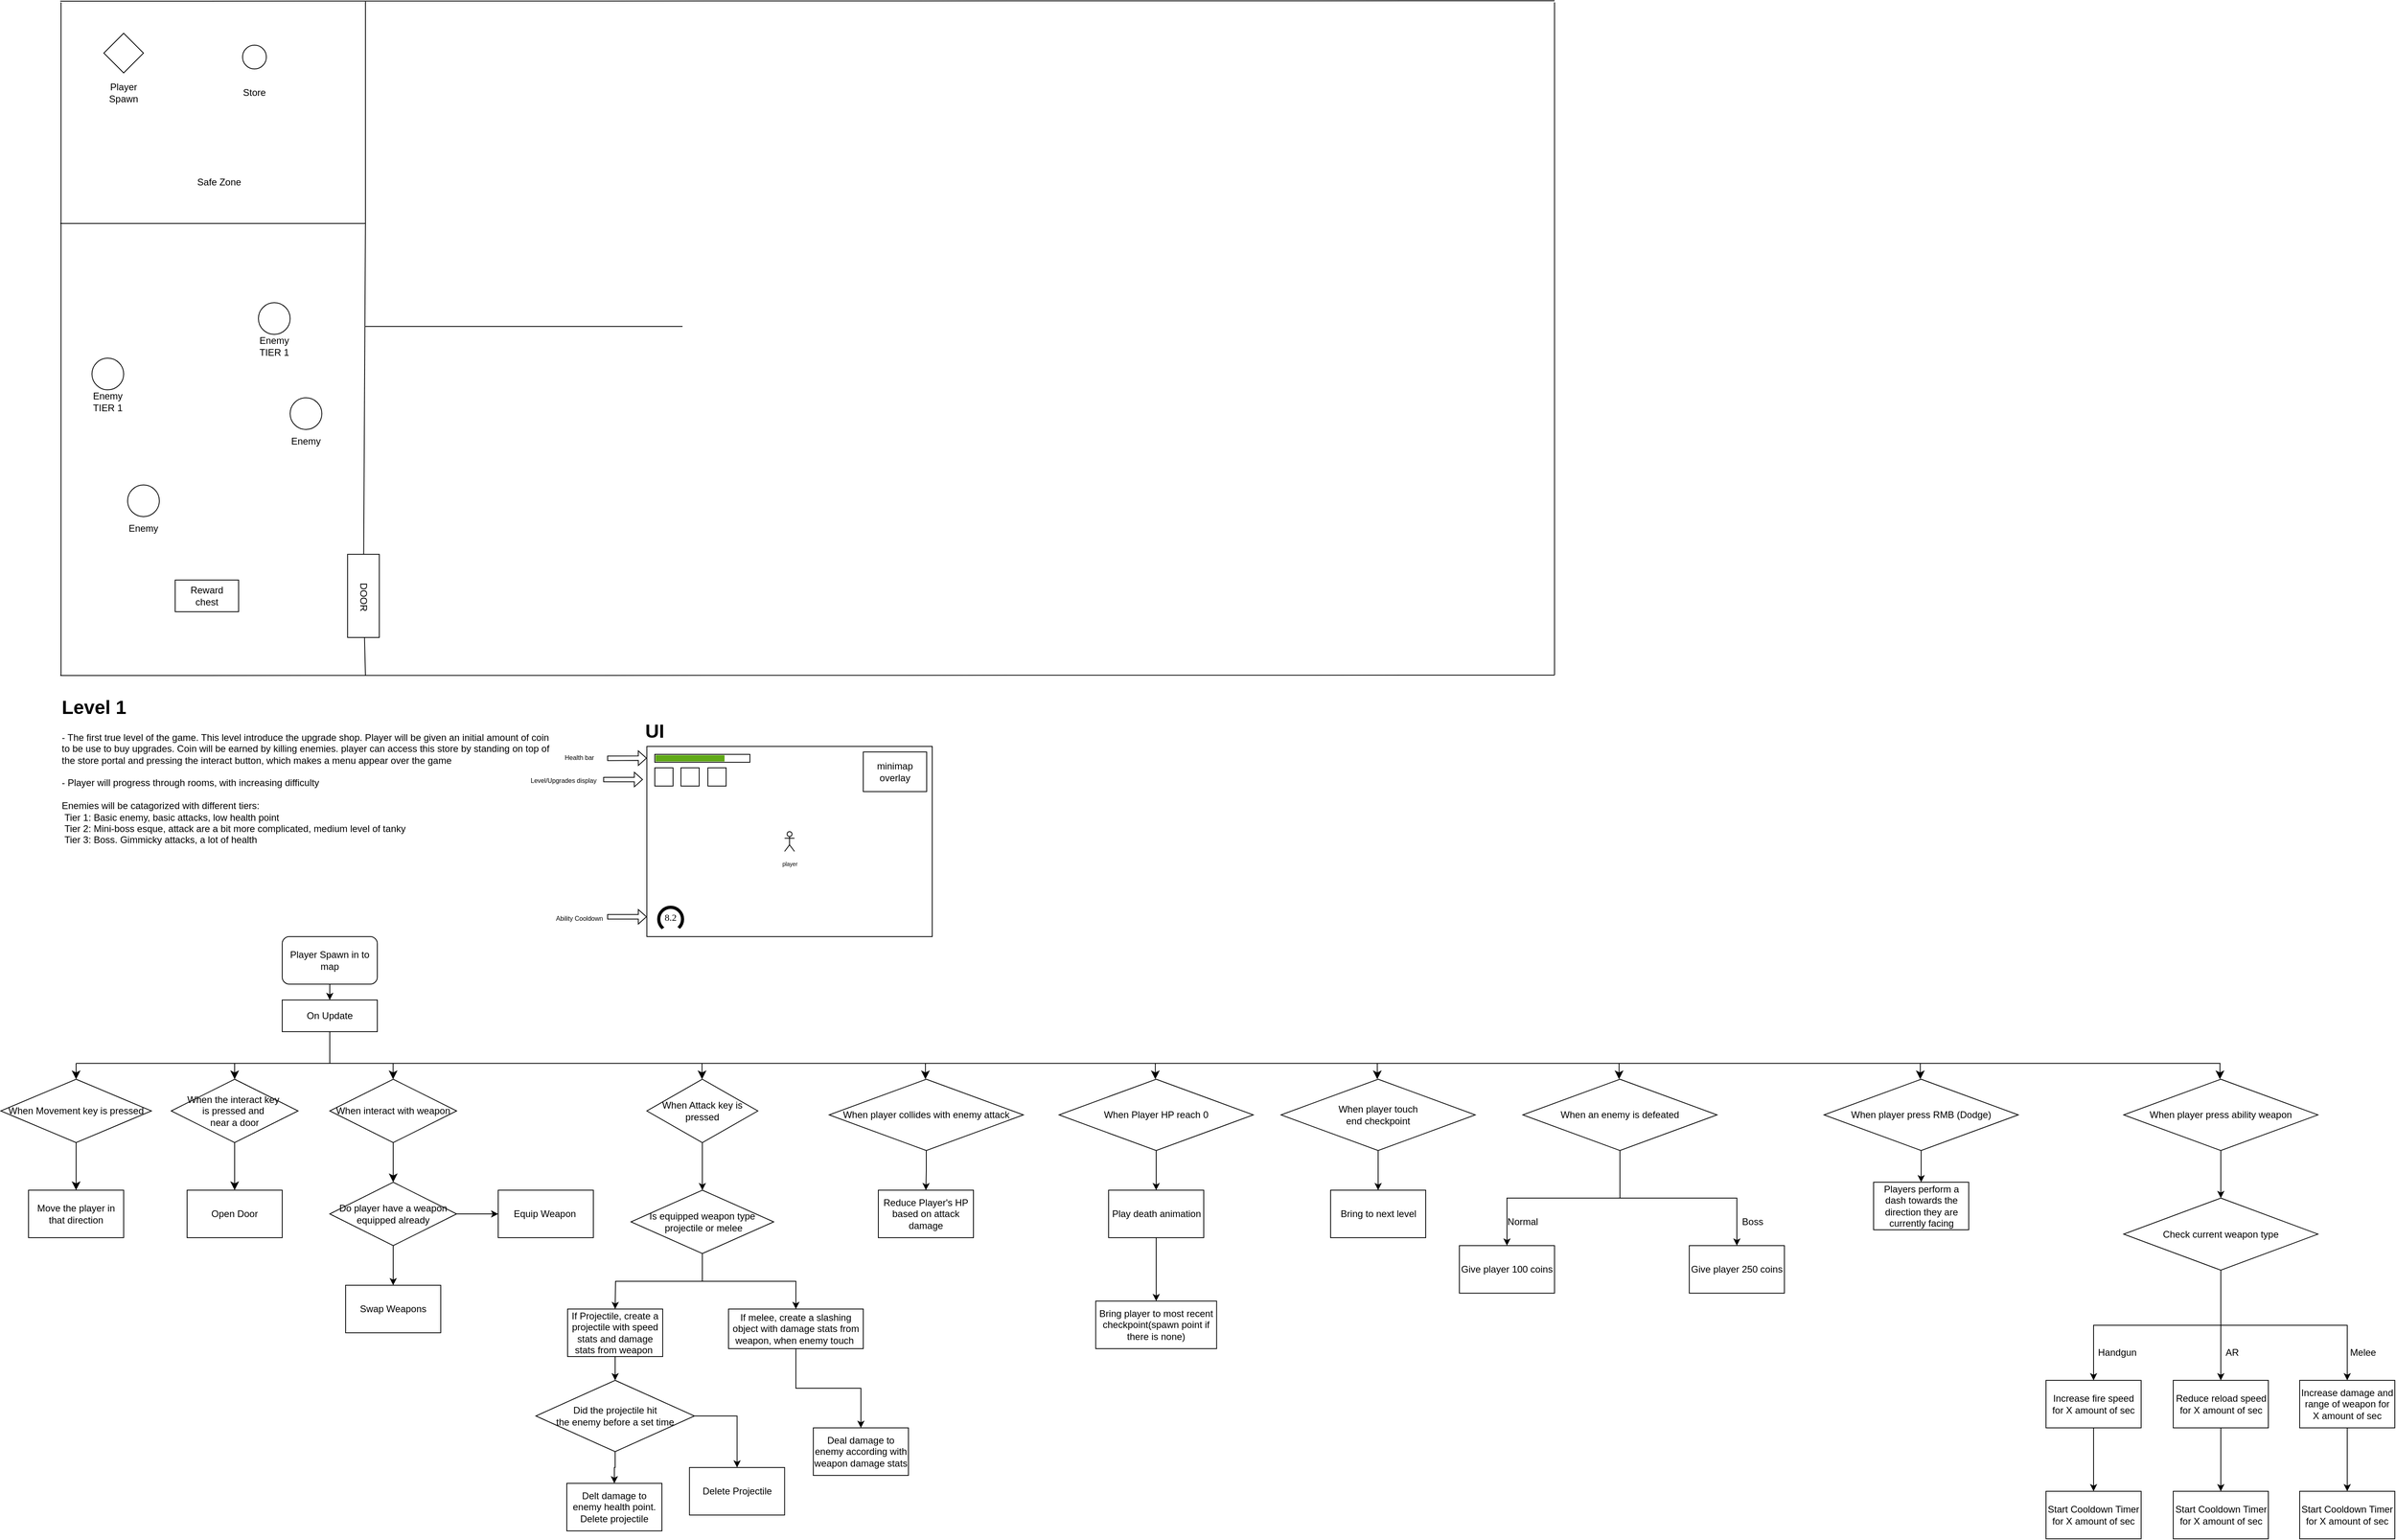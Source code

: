 <mxfile version="27.0.1">
  <diagram name="Page-1" id="taYUtSJ_4CDuhA6wjiIW">
    <mxGraphModel dx="1838" dy="594" grid="1" gridSize="10" guides="1" tooltips="1" connect="1" arrows="1" fold="1" page="1" pageScale="1" pageWidth="850" pageHeight="1100" math="0" shadow="0" adaptiveColors="auto">
      <root>
        <mxCell id="0" />
        <mxCell id="1" parent="0" />
        <mxCell id="y1AMz8_tglhYnjzdCmDJ-7" value="" style="whiteSpace=wrap;html=1;strokeColor=none;fillColor=light-dark(#FFFFFF,#00CC00);opacity=20;" parent="1" vertex="1">
          <mxGeometry x="-624" y="111" width="384" height="279" as="geometry" />
        </mxCell>
        <mxCell id="h_4dqQD72bOemCukOD2A-11" value="&lt;h1 style=&quot;margin-top: 0px;&quot;&gt;Level 1&amp;nbsp;&lt;/h1&gt;&lt;div&gt;- The first true level of the game. This level introduce the upgrade shop. Player will be given an initial amount of coin to be use to buy upgrades. Coin will be earned by killing enemies. player can access this store by standing on top of the store portal and pressing the interact button, which makes a menu appear over the game&amp;nbsp;&lt;/div&gt;&lt;div&gt;&lt;br&gt;&lt;/div&gt;&lt;div&gt;- Player will progress through rooms, with increasing difficulty&lt;/div&gt;&lt;div&gt;&lt;br&gt;&lt;/div&gt;&lt;div&gt;Enemies will be catagorized with different tiers:&lt;/div&gt;&lt;div&gt;&amp;nbsp;Tier 1: Basic enemy, basic attacks, low health point&lt;/div&gt;&lt;div&gt;&amp;nbsp;Tier 2: Mini-boss esque, attack are a bit more complicated, medium level of tanky&lt;/div&gt;&lt;div&gt;&amp;nbsp;Tier 3: Boss. Gimmicky attacks, a lot of health&lt;/div&gt;" style="text;html=1;whiteSpace=wrap;overflow=hidden;rounded=0;" parent="1" vertex="1">
          <mxGeometry x="-625" y="980" width="620" height="310" as="geometry" />
        </mxCell>
        <mxCell id="E4qFbeiB4ODEOkEXqFHY-1" value="&lt;h1 style=&quot;margin-top: 0px;&quot;&gt;&lt;span style=&quot;background-color: transparent; color: light-dark(rgb(0, 0, 0), rgb(255, 255, 255));&quot;&gt;UI&lt;/span&gt;&lt;/h1&gt;" style="text;html=1;whiteSpace=wrap;overflow=hidden;rounded=0;align=center;" parent="1" vertex="1">
          <mxGeometry x="35" y="1010" width="180" height="40" as="geometry" />
        </mxCell>
        <mxCell id="E4qFbeiB4ODEOkEXqFHY-2" value="" style="rounded=0;whiteSpace=wrap;html=1;" parent="1" vertex="1">
          <mxGeometry x="115" y="1050" width="360" height="240" as="geometry" />
        </mxCell>
        <mxCell id="E4qFbeiB4ODEOkEXqFHY-3" value="" style="rounded=0;whiteSpace=wrap;html=1;" parent="1" vertex="1">
          <mxGeometry x="125" y="1060" width="120" height="10" as="geometry" />
        </mxCell>
        <mxCell id="E4qFbeiB4ODEOkEXqFHY-4" value="" style="rounded=0;whiteSpace=wrap;html=1;fillColor=#60a917;fontColor=#ffffff;strokeColor=none;movable=1;resizable=1;rotatable=1;deletable=1;editable=1;locked=0;connectable=1;" parent="1" vertex="1">
          <mxGeometry x="126" y="1061" width="87" height="8" as="geometry" />
        </mxCell>
        <mxCell id="E4qFbeiB4ODEOkEXqFHY-5" value="" style="ellipse;whiteSpace=wrap;html=1;aspect=fixed;strokeWidth=4;" parent="1" vertex="1">
          <mxGeometry x="130" y="1253" width="30" height="30" as="geometry" />
        </mxCell>
        <mxCell id="E4qFbeiB4ODEOkEXqFHY-7" value="&lt;font face=&quot;Tahoma&quot;&gt;8.2&lt;/font&gt;" style="text;html=1;align=center;verticalAlign=middle;whiteSpace=wrap;rounded=0;" parent="1" vertex="1">
          <mxGeometry x="115" y="1251" width="60" height="30" as="geometry" />
        </mxCell>
        <mxCell id="E4qFbeiB4ODEOkEXqFHY-8" value="minimap overlay" style="rounded=0;whiteSpace=wrap;html=1;" parent="1" vertex="1">
          <mxGeometry x="388" y="1057" width="80" height="50" as="geometry" />
        </mxCell>
        <mxCell id="E4qFbeiB4ODEOkEXqFHY-9" value="" style="shape=flexArrow;endArrow=classic;html=1;rounded=0;width=5.714;endSize=3.095;endWidth=11.565;" parent="1" edge="1">
          <mxGeometry width="50" height="50" relative="1" as="geometry">
            <mxPoint x="65" y="1265" as="sourcePoint" />
            <mxPoint x="115" y="1265" as="targetPoint" />
          </mxGeometry>
        </mxCell>
        <mxCell id="E4qFbeiB4ODEOkEXqFHY-10" value="" style="shape=flexArrow;endArrow=classic;html=1;rounded=0;width=5.714;endSize=3.095;endWidth=11.565;" parent="1" edge="1">
          <mxGeometry width="50" height="50" relative="1" as="geometry">
            <mxPoint x="65" y="1065" as="sourcePoint" />
            <mxPoint x="115" y="1064.76" as="targetPoint" />
          </mxGeometry>
        </mxCell>
        <mxCell id="E4qFbeiB4ODEOkEXqFHY-11" value="&lt;div&gt;&lt;font style=&quot;font-size: 8px;&quot;&gt;Ability&amp;nbsp;&lt;/font&gt;&lt;span style=&quot;font-size: 8px; background-color: transparent; color: light-dark(rgb(0, 0, 0), rgb(255, 255, 255));&quot;&gt;Cooldown&lt;/span&gt;&lt;/div&gt;" style="text;html=1;align=center;verticalAlign=middle;whiteSpace=wrap;rounded=0;" parent="1" vertex="1">
          <mxGeometry x="-15" y="1251" width="90" height="30" as="geometry" />
        </mxCell>
        <mxCell id="E4qFbeiB4ODEOkEXqFHY-12" value="&lt;div&gt;&lt;span style=&quot;font-size: 8px;&quot;&gt;Health bar&lt;/span&gt;&lt;/div&gt;" style="text;html=1;align=center;verticalAlign=middle;whiteSpace=wrap;rounded=0;" parent="1" vertex="1">
          <mxGeometry x="-15" y="1048" width="90" height="30" as="geometry" />
        </mxCell>
        <mxCell id="E4qFbeiB4ODEOkEXqFHY-19" value="" style="whiteSpace=wrap;html=1;aspect=fixed;" parent="1" vertex="1">
          <mxGeometry x="125" y="1077" width="23" height="23" as="geometry" />
        </mxCell>
        <mxCell id="E4qFbeiB4ODEOkEXqFHY-20" value="" style="whiteSpace=wrap;html=1;aspect=fixed;" parent="1" vertex="1">
          <mxGeometry x="158" y="1077" width="23" height="23" as="geometry" />
        </mxCell>
        <mxCell id="E4qFbeiB4ODEOkEXqFHY-21" value="" style="whiteSpace=wrap;html=1;aspect=fixed;" parent="1" vertex="1">
          <mxGeometry x="192" y="1077" width="23" height="23" as="geometry" />
        </mxCell>
        <mxCell id="E4qFbeiB4ODEOkEXqFHY-22" value="" style="shape=flexArrow;endArrow=classic;html=1;rounded=0;width=5.714;endSize=3.095;endWidth=11.565;" parent="1" edge="1">
          <mxGeometry width="50" height="50" relative="1" as="geometry">
            <mxPoint x="60" y="1091.8" as="sourcePoint" />
            <mxPoint x="110" y="1091.8" as="targetPoint" />
          </mxGeometry>
        </mxCell>
        <mxCell id="E4qFbeiB4ODEOkEXqFHY-23" value="&lt;span style=&quot;font-size: 8px;&quot;&gt;Level/Upgrades display&lt;/span&gt;" style="text;html=1;align=center;verticalAlign=middle;whiteSpace=wrap;rounded=0;" parent="1" vertex="1">
          <mxGeometry x="-35" y="1077" width="90" height="30" as="geometry" />
        </mxCell>
        <mxCell id="E4qFbeiB4ODEOkEXqFHY-24" value="" style="triangle;whiteSpace=wrap;html=1;rotation=-90;strokeColor=none;" parent="1" vertex="1">
          <mxGeometry x="137.2" y="1258.45" width="16.87" height="43" as="geometry" />
        </mxCell>
        <mxCell id="E4qFbeiB4ODEOkEXqFHY-25" value="&lt;div&gt;&lt;font style=&quot;font-size: 7px;&quot;&gt;player&lt;/font&gt;&lt;/div&gt;" style="shape=umlActor;verticalLabelPosition=bottom;verticalAlign=top;html=1;outlineConnect=0;rounded=0;" parent="1" vertex="1">
          <mxGeometry x="288.75" y="1157.5" width="12.5" height="25" as="geometry" />
        </mxCell>
        <mxCell id="eXyDsj4oLJ770W_KGHtE-3" style="edgeStyle=orthogonalEdgeStyle;rounded=0;orthogonalLoop=1;jettySize=auto;html=1;exitX=0.5;exitY=1;exitDx=0;exitDy=0;entryX=0.5;entryY=0;entryDx=0;entryDy=0;" parent="1" source="eXyDsj4oLJ770W_KGHtE-1" target="eXyDsj4oLJ770W_KGHtE-2" edge="1">
          <mxGeometry relative="1" as="geometry" />
        </mxCell>
        <mxCell id="eXyDsj4oLJ770W_KGHtE-1" value="Player Spawn in to map" style="rounded=1;whiteSpace=wrap;html=1;" parent="1" vertex="1">
          <mxGeometry x="-345" y="1290" width="120" height="60" as="geometry" />
        </mxCell>
        <mxCell id="eXyDsj4oLJ770W_KGHtE-2" value="On Update" style="rounded=0;whiteSpace=wrap;html=1;" parent="1" vertex="1">
          <mxGeometry x="-345" y="1370" width="120" height="40" as="geometry" />
        </mxCell>
        <mxCell id="Yp42xmwH9Xkohg9ComGU-12" style="edgeStyle=none;curved=1;rounded=0;orthogonalLoop=1;jettySize=auto;html=1;exitX=0.5;exitY=1;exitDx=0;exitDy=0;fontSize=12;startSize=8;endSize=8;" parent="1" source="Yp42xmwH9Xkohg9ComGU-3" target="Yp42xmwH9Xkohg9ComGU-11" edge="1">
          <mxGeometry relative="1" as="geometry" />
        </mxCell>
        <mxCell id="Yp42xmwH9Xkohg9ComGU-3" value="&lt;div&gt;&lt;span style=&quot;background-color: transparent; color: light-dark(rgb(0, 0, 0), rgb(255, 255, 255));&quot;&gt;When Movement key is pressed&lt;/span&gt;&lt;/div&gt;" style="rhombus;whiteSpace=wrap;html=1;" parent="1" vertex="1">
          <mxGeometry x="-700" y="1470" width="190" height="80" as="geometry" />
        </mxCell>
        <mxCell id="Yp42xmwH9Xkohg9ComGU-8" value="" style="endArrow=none;html=1;rounded=0;fontSize=12;startSize=8;endSize=8;curved=1;" parent="1" edge="1">
          <mxGeometry width="50" height="50" relative="1" as="geometry">
            <mxPoint x="-285" y="1450" as="sourcePoint" />
            <mxPoint x="-285" y="1410" as="targetPoint" />
          </mxGeometry>
        </mxCell>
        <mxCell id="Yp42xmwH9Xkohg9ComGU-9" value="" style="endArrow=none;html=1;rounded=0;fontSize=12;startSize=8;endSize=8;curved=1;" parent="1" edge="1">
          <mxGeometry width="50" height="50" relative="1" as="geometry">
            <mxPoint x="-285" y="1450" as="sourcePoint" />
            <mxPoint x="-605" y="1450" as="targetPoint" />
          </mxGeometry>
        </mxCell>
        <mxCell id="Yp42xmwH9Xkohg9ComGU-10" value="" style="endArrow=classic;html=1;rounded=0;fontSize=12;startSize=8;endSize=8;curved=1;entryX=0.5;entryY=0;entryDx=0;entryDy=0;" parent="1" target="Yp42xmwH9Xkohg9ComGU-3" edge="1">
          <mxGeometry width="50" height="50" relative="1" as="geometry">
            <mxPoint x="-605" y="1450" as="sourcePoint" />
            <mxPoint x="-655" y="1460" as="targetPoint" />
          </mxGeometry>
        </mxCell>
        <mxCell id="Yp42xmwH9Xkohg9ComGU-11" value="Move the player in that direction" style="rounded=0;whiteSpace=wrap;html=1;" parent="1" vertex="1">
          <mxGeometry x="-665" y="1610" width="120" height="60" as="geometry" />
        </mxCell>
        <mxCell id="Yp42xmwH9Xkohg9ComGU-16" value="" style="edgeStyle=none;curved=1;rounded=0;orthogonalLoop=1;jettySize=auto;html=1;fontSize=12;startSize=8;endSize=8;" parent="1" source="Yp42xmwH9Xkohg9ComGU-13" target="Yp42xmwH9Xkohg9ComGU-15" edge="1">
          <mxGeometry relative="1" as="geometry" />
        </mxCell>
        <mxCell id="Yp42xmwH9Xkohg9ComGU-13" value="When the interact key&amp;nbsp;&lt;div&gt;is pressed and&amp;nbsp;&lt;/div&gt;&lt;div&gt;near&amp;nbsp;&lt;span style=&quot;background-color: transparent; color: light-dark(rgb(0, 0, 0), rgb(255, 255, 255));&quot;&gt;a door&lt;/span&gt;&lt;/div&gt;" style="rhombus;whiteSpace=wrap;html=1;" parent="1" vertex="1">
          <mxGeometry x="-485" y="1470" width="160" height="80" as="geometry" />
        </mxCell>
        <mxCell id="Yp42xmwH9Xkohg9ComGU-14" value="" style="endArrow=classic;html=1;rounded=0;fontSize=12;startSize=8;endSize=8;curved=1;" parent="1" target="Yp42xmwH9Xkohg9ComGU-13" edge="1">
          <mxGeometry width="50" height="50" relative="1" as="geometry">
            <mxPoint x="-405" y="1450" as="sourcePoint" />
            <mxPoint x="-355" y="1400" as="targetPoint" />
          </mxGeometry>
        </mxCell>
        <mxCell id="Yp42xmwH9Xkohg9ComGU-15" value="Open Door" style="whiteSpace=wrap;html=1;" parent="1" vertex="1">
          <mxGeometry x="-465" y="1610" width="120" height="60" as="geometry" />
        </mxCell>
        <mxCell id="Yp42xmwH9Xkohg9ComGU-23" value="" style="edgeStyle=none;curved=1;rounded=0;orthogonalLoop=1;jettySize=auto;html=1;fontSize=12;startSize=8;endSize=8;" parent="1" source="Yp42xmwH9Xkohg9ComGU-17" target="Yp42xmwH9Xkohg9ComGU-22" edge="1">
          <mxGeometry relative="1" as="geometry" />
        </mxCell>
        <mxCell id="Yp42xmwH9Xkohg9ComGU-17" value="When interact with weapon" style="rhombus;whiteSpace=wrap;html=1;" parent="1" vertex="1">
          <mxGeometry x="-285" y="1470" width="160" height="80" as="geometry" />
        </mxCell>
        <mxCell id="Yp42xmwH9Xkohg9ComGU-18" value="" style="endArrow=none;html=1;rounded=0;fontSize=12;startSize=8;endSize=8;curved=1;" parent="1" edge="1">
          <mxGeometry width="50" height="50" relative="1" as="geometry">
            <mxPoint x="-285" y="1450" as="sourcePoint" />
            <mxPoint x="2100" y="1450" as="targetPoint" />
          </mxGeometry>
        </mxCell>
        <mxCell id="Yp42xmwH9Xkohg9ComGU-19" value="" style="endArrow=classic;html=1;rounded=0;fontSize=12;startSize=8;endSize=8;curved=1;" parent="1" edge="1">
          <mxGeometry width="50" height="50" relative="1" as="geometry">
            <mxPoint x="-205.11" y="1450" as="sourcePoint" />
            <mxPoint x="-205.11" y="1470" as="targetPoint" />
          </mxGeometry>
        </mxCell>
        <mxCell id="q4_9x-0cVKSZLk66gTpS-1" style="edgeStyle=orthogonalEdgeStyle;rounded=0;orthogonalLoop=1;jettySize=auto;html=1;exitX=1;exitY=0.5;exitDx=0;exitDy=0;" parent="1" edge="1">
          <mxGeometry relative="1" as="geometry">
            <mxPoint x="-72.5" y="1640" as="targetPoint" />
            <mxPoint x="-152.5" y="1640" as="sourcePoint" />
          </mxGeometry>
        </mxCell>
        <mxCell id="q4_9x-0cVKSZLk66gTpS-3" style="edgeStyle=orthogonalEdgeStyle;rounded=0;orthogonalLoop=1;jettySize=auto;html=1;exitX=0.5;exitY=1;exitDx=0;exitDy=0;" parent="1" source="Yp42xmwH9Xkohg9ComGU-22" edge="1">
          <mxGeometry relative="1" as="geometry">
            <mxPoint x="-205" y="1730" as="targetPoint" />
          </mxGeometry>
        </mxCell>
        <mxCell id="Yp42xmwH9Xkohg9ComGU-22" value="Do player have a weapon&lt;div&gt;equipped already&lt;/div&gt;" style="rhombus;whiteSpace=wrap;html=1;" parent="1" vertex="1">
          <mxGeometry x="-285" y="1600" width="160" height="80" as="geometry" />
        </mxCell>
        <mxCell id="q4_9x-0cVKSZLk66gTpS-2" value="Equip Weapon&amp;nbsp;" style="rounded=0;whiteSpace=wrap;html=1;" parent="1" vertex="1">
          <mxGeometry x="-72.5" y="1610" width="120" height="60" as="geometry" />
        </mxCell>
        <mxCell id="q4_9x-0cVKSZLk66gTpS-4" value="Swap Weapons" style="rounded=0;whiteSpace=wrap;html=1;" parent="1" vertex="1">
          <mxGeometry x="-265" y="1730" width="120" height="60" as="geometry" />
        </mxCell>
        <mxCell id="q4_9x-0cVKSZLk66gTpS-8" value="" style="endArrow=classic;html=1;rounded=0;fontSize=12;startSize=8;endSize=8;curved=1;" parent="1" edge="1">
          <mxGeometry width="50" height="50" relative="1" as="geometry">
            <mxPoint x="184.6" y="1450" as="sourcePoint" />
            <mxPoint x="184.6" y="1470" as="targetPoint" />
          </mxGeometry>
        </mxCell>
        <mxCell id="q4_9x-0cVKSZLk66gTpS-11" style="edgeStyle=orthogonalEdgeStyle;rounded=0;orthogonalLoop=1;jettySize=auto;html=1;exitX=0.5;exitY=1;exitDx=0;exitDy=0;entryX=0.5;entryY=0;entryDx=0;entryDy=0;" parent="1" source="q4_9x-0cVKSZLk66gTpS-9" edge="1">
          <mxGeometry relative="1" as="geometry">
            <mxPoint x="185" y="1610" as="targetPoint" />
          </mxGeometry>
        </mxCell>
        <mxCell id="q4_9x-0cVKSZLk66gTpS-9" value="When Attack key is pressed" style="rhombus;whiteSpace=wrap;html=1;" parent="1" vertex="1">
          <mxGeometry x="115" y="1470" width="140" height="80" as="geometry" />
        </mxCell>
        <mxCell id="q4_9x-0cVKSZLk66gTpS-14" style="edgeStyle=orthogonalEdgeStyle;rounded=0;orthogonalLoop=1;jettySize=auto;html=1;exitX=0.5;exitY=1;exitDx=0;exitDy=0;" parent="1" source="q4_9x-0cVKSZLk66gTpS-12" edge="1">
          <mxGeometry relative="1" as="geometry">
            <mxPoint x="75" y="1760" as="targetPoint" />
            <mxPoint x="185" y="1730" as="sourcePoint" />
          </mxGeometry>
        </mxCell>
        <mxCell id="q4_9x-0cVKSZLk66gTpS-16" value="" style="edgeStyle=orthogonalEdgeStyle;rounded=0;orthogonalLoop=1;jettySize=auto;html=1;" parent="1" source="q4_9x-0cVKSZLk66gTpS-12" target="q4_9x-0cVKSZLk66gTpS-15" edge="1">
          <mxGeometry relative="1" as="geometry" />
        </mxCell>
        <mxCell id="q4_9x-0cVKSZLk66gTpS-12" value="Is equipped weapon type&lt;div&gt;&amp;nbsp;projectile or melee&lt;/div&gt;" style="rhombus;whiteSpace=wrap;html=1;rounded=0;" parent="1" vertex="1">
          <mxGeometry x="95" y="1610" width="180" height="80" as="geometry" />
        </mxCell>
        <mxCell id="lq5Zol3VYvwU5_5nPJsw-11" value="" style="edgeStyle=orthogonalEdgeStyle;rounded=0;orthogonalLoop=1;jettySize=auto;html=1;" parent="1" source="q4_9x-0cVKSZLk66gTpS-15" target="lq5Zol3VYvwU5_5nPJsw-10" edge="1">
          <mxGeometry relative="1" as="geometry" />
        </mxCell>
        <mxCell id="q4_9x-0cVKSZLk66gTpS-15" value="If melee, create a slashing object with damage stats from weapon, when enemy touch&amp;nbsp;" style="whiteSpace=wrap;html=1;rounded=0;" parent="1" vertex="1">
          <mxGeometry x="218" y="1760" width="170" height="50" as="geometry" />
        </mxCell>
        <mxCell id="lq5Zol3VYvwU5_5nPJsw-5" value="" style="edgeStyle=orthogonalEdgeStyle;rounded=0;orthogonalLoop=1;jettySize=auto;html=1;" parent="1" source="q4_9x-0cVKSZLk66gTpS-17" target="lq5Zol3VYvwU5_5nPJsw-4" edge="1">
          <mxGeometry relative="1" as="geometry" />
        </mxCell>
        <mxCell id="q4_9x-0cVKSZLk66gTpS-17" value="If Projectile, create a projectile with speed stats and damage stats from weapon&amp;nbsp;" style="rounded=0;whiteSpace=wrap;html=1;" parent="1" vertex="1">
          <mxGeometry x="15" y="1760" width="120" height="60" as="geometry" />
        </mxCell>
        <mxCell id="lq5Zol3VYvwU5_5nPJsw-1" style="edgeStyle=orthogonalEdgeStyle;rounded=0;orthogonalLoop=1;jettySize=auto;html=1;exitX=0.5;exitY=1;exitDx=0;exitDy=0;" parent="1" source="q4_9x-0cVKSZLk66gTpS-15" target="q4_9x-0cVKSZLk66gTpS-15" edge="1">
          <mxGeometry relative="1" as="geometry" />
        </mxCell>
        <mxCell id="lq5Zol3VYvwU5_5nPJsw-7" value="" style="edgeStyle=orthogonalEdgeStyle;rounded=0;orthogonalLoop=1;jettySize=auto;html=1;" parent="1" source="lq5Zol3VYvwU5_5nPJsw-4" target="lq5Zol3VYvwU5_5nPJsw-6" edge="1">
          <mxGeometry relative="1" as="geometry" />
        </mxCell>
        <mxCell id="lq5Zol3VYvwU5_5nPJsw-9" value="" style="edgeStyle=orthogonalEdgeStyle;rounded=0;orthogonalLoop=1;jettySize=auto;html=1;exitX=1;exitY=0.5;exitDx=0;exitDy=0;" parent="1" source="lq5Zol3VYvwU5_5nPJsw-4" target="lq5Zol3VYvwU5_5nPJsw-8" edge="1">
          <mxGeometry relative="1" as="geometry" />
        </mxCell>
        <mxCell id="lq5Zol3VYvwU5_5nPJsw-4" value="Did the projectile hit&lt;div&gt;the enemy before a set time&lt;/div&gt;" style="rhombus;whiteSpace=wrap;html=1;rounded=0;" parent="1" vertex="1">
          <mxGeometry x="-25" y="1850" width="200" height="90" as="geometry" />
        </mxCell>
        <mxCell id="lq5Zol3VYvwU5_5nPJsw-6" value="Delt damage to enemy health point. Delete projectile" style="whiteSpace=wrap;html=1;rounded=0;" parent="1" vertex="1">
          <mxGeometry x="14" y="1980" width="120" height="60" as="geometry" />
        </mxCell>
        <mxCell id="lq5Zol3VYvwU5_5nPJsw-8" value="Delete Projectile" style="whiteSpace=wrap;html=1;rounded=0;" parent="1" vertex="1">
          <mxGeometry x="168.75" y="1960" width="120" height="60" as="geometry" />
        </mxCell>
        <mxCell id="lq5Zol3VYvwU5_5nPJsw-10" value="Deal damage to enemy according with weapon damage stats" style="whiteSpace=wrap;html=1;rounded=0;" parent="1" vertex="1">
          <mxGeometry x="325" y="1910" width="120" height="60" as="geometry" />
        </mxCell>
        <mxCell id="MKZqPjybAPE5XbvGpNHw-1" value="" style="endArrow=classic;html=1;rounded=0;fontSize=12;startSize=8;endSize=8;curved=1;" parent="1" edge="1">
          <mxGeometry width="50" height="50" relative="1" as="geometry">
            <mxPoint x="466.41" y="1450" as="sourcePoint" />
            <mxPoint x="466.41" y="1470" as="targetPoint" />
          </mxGeometry>
        </mxCell>
        <mxCell id="MKZqPjybAPE5XbvGpNHw-4" value="" style="edgeStyle=orthogonalEdgeStyle;rounded=0;orthogonalLoop=1;jettySize=auto;html=1;" parent="1" source="MKZqPjybAPE5XbvGpNHw-2" target="MKZqPjybAPE5XbvGpNHw-3" edge="1">
          <mxGeometry relative="1" as="geometry" />
        </mxCell>
        <mxCell id="MKZqPjybAPE5XbvGpNHw-2" value="When player collides with enemy attack" style="rhombus;whiteSpace=wrap;html=1;" parent="1" vertex="1">
          <mxGeometry x="345" y="1470" width="245" height="90" as="geometry" />
        </mxCell>
        <mxCell id="MKZqPjybAPE5XbvGpNHw-3" value="Reduce Player&#39;s HP based on attack damage" style="whiteSpace=wrap;html=1;" parent="1" vertex="1">
          <mxGeometry x="407" y="1610" width="120" height="60" as="geometry" />
        </mxCell>
        <mxCell id="MKZqPjybAPE5XbvGpNHw-5" value="" style="endArrow=classic;html=1;rounded=0;fontSize=12;startSize=8;endSize=8;curved=1;" parent="1" edge="1">
          <mxGeometry width="50" height="50" relative="1" as="geometry">
            <mxPoint x="756.41" y="1450" as="sourcePoint" />
            <mxPoint x="756.41" y="1470" as="targetPoint" />
          </mxGeometry>
        </mxCell>
        <mxCell id="MKZqPjybAPE5XbvGpNHw-10" value="" style="edgeStyle=orthogonalEdgeStyle;rounded=0;orthogonalLoop=1;jettySize=auto;html=1;" parent="1" source="MKZqPjybAPE5XbvGpNHw-6" target="MKZqPjybAPE5XbvGpNHw-9" edge="1">
          <mxGeometry relative="1" as="geometry" />
        </mxCell>
        <mxCell id="MKZqPjybAPE5XbvGpNHw-6" value="When Player HP reach 0" style="rhombus;whiteSpace=wrap;html=1;" parent="1" vertex="1">
          <mxGeometry x="635" y="1470" width="245" height="90" as="geometry" />
        </mxCell>
        <mxCell id="MKZqPjybAPE5XbvGpNHw-12" value="" style="edgeStyle=orthogonalEdgeStyle;rounded=0;orthogonalLoop=1;jettySize=auto;html=1;" parent="1" source="MKZqPjybAPE5XbvGpNHw-9" target="MKZqPjybAPE5XbvGpNHw-11" edge="1">
          <mxGeometry relative="1" as="geometry" />
        </mxCell>
        <mxCell id="MKZqPjybAPE5XbvGpNHw-9" value="Play death animation" style="whiteSpace=wrap;html=1;" parent="1" vertex="1">
          <mxGeometry x="697.5" y="1610" width="120" height="60" as="geometry" />
        </mxCell>
        <mxCell id="MKZqPjybAPE5XbvGpNHw-11" value="Bring player to most recent checkpoint(spawn point if there is none)" style="whiteSpace=wrap;html=1;" parent="1" vertex="1">
          <mxGeometry x="681.25" y="1750" width="152.5" height="60" as="geometry" />
        </mxCell>
        <mxCell id="MKZqPjybAPE5XbvGpNHw-15" value="" style="endArrow=classic;html=1;rounded=0;fontSize=12;startSize=8;endSize=8;curved=1;" parent="1" edge="1">
          <mxGeometry width="50" height="50" relative="1" as="geometry">
            <mxPoint x="1036.41" y="1450" as="sourcePoint" />
            <mxPoint x="1036.41" y="1470" as="targetPoint" />
          </mxGeometry>
        </mxCell>
        <mxCell id="MKZqPjybAPE5XbvGpNHw-18" value="" style="edgeStyle=orthogonalEdgeStyle;rounded=0;orthogonalLoop=1;jettySize=auto;html=1;" parent="1" source="MKZqPjybAPE5XbvGpNHw-16" target="MKZqPjybAPE5XbvGpNHw-17" edge="1">
          <mxGeometry relative="1" as="geometry" />
        </mxCell>
        <mxCell id="MKZqPjybAPE5XbvGpNHw-16" value="When player touch&lt;div&gt;end checkpoint&lt;/div&gt;" style="rhombus;whiteSpace=wrap;html=1;" parent="1" vertex="1">
          <mxGeometry x="915" y="1470" width="245" height="90" as="geometry" />
        </mxCell>
        <mxCell id="MKZqPjybAPE5XbvGpNHw-17" value="Bring to next level" style="whiteSpace=wrap;html=1;" parent="1" vertex="1">
          <mxGeometry x="977.5" y="1610" width="120" height="60" as="geometry" />
        </mxCell>
        <mxCell id="MKZqPjybAPE5XbvGpNHw-19" value="" style="endArrow=classic;html=1;rounded=0;fontSize=12;startSize=8;endSize=8;curved=1;" parent="1" edge="1">
          <mxGeometry width="50" height="50" relative="1" as="geometry">
            <mxPoint x="1341.41" y="1450" as="sourcePoint" />
            <mxPoint x="1341.41" y="1470" as="targetPoint" />
          </mxGeometry>
        </mxCell>
        <mxCell id="MKZqPjybAPE5XbvGpNHw-22" value="" style="edgeStyle=orthogonalEdgeStyle;rounded=0;orthogonalLoop=1;jettySize=auto;html=1;" parent="1" source="MKZqPjybAPE5XbvGpNHw-20" target="MKZqPjybAPE5XbvGpNHw-21" edge="1">
          <mxGeometry relative="1" as="geometry" />
        </mxCell>
        <mxCell id="MKZqPjybAPE5XbvGpNHw-26" value="" style="edgeStyle=orthogonalEdgeStyle;rounded=0;orthogonalLoop=1;jettySize=auto;html=1;" parent="1" source="MKZqPjybAPE5XbvGpNHw-20" target="MKZqPjybAPE5XbvGpNHw-25" edge="1">
          <mxGeometry relative="1" as="geometry" />
        </mxCell>
        <mxCell id="MKZqPjybAPE5XbvGpNHw-20" value="When an enemy is defeated" style="rhombus;whiteSpace=wrap;html=1;" parent="1" vertex="1">
          <mxGeometry x="1220" y="1470" width="245" height="90" as="geometry" />
        </mxCell>
        <mxCell id="MKZqPjybAPE5XbvGpNHw-21" value="Give player 100 coins" style="whiteSpace=wrap;html=1;" parent="1" vertex="1">
          <mxGeometry x="1140" y="1680" width="120" height="60" as="geometry" />
        </mxCell>
        <mxCell id="MKZqPjybAPE5XbvGpNHw-25" value="Give player 250 coins" style="whiteSpace=wrap;html=1;" parent="1" vertex="1">
          <mxGeometry x="1430" y="1680" width="120" height="60" as="geometry" />
        </mxCell>
        <mxCell id="MKZqPjybAPE5XbvGpNHw-27" value="Normal" style="text;html=1;align=center;verticalAlign=middle;whiteSpace=wrap;rounded=0;" parent="1" vertex="1">
          <mxGeometry x="1190" y="1635" width="60" height="30" as="geometry" />
        </mxCell>
        <mxCell id="MKZqPjybAPE5XbvGpNHw-29" value="Boss" style="text;html=1;align=center;verticalAlign=middle;whiteSpace=wrap;rounded=0;" parent="1" vertex="1">
          <mxGeometry x="1480" y="1635" width="60" height="30" as="geometry" />
        </mxCell>
        <mxCell id="MKZqPjybAPE5XbvGpNHw-31" value="" style="endArrow=classic;html=1;rounded=0;fontSize=12;startSize=8;endSize=8;curved=1;" parent="1" edge="1">
          <mxGeometry width="50" height="50" relative="1" as="geometry">
            <mxPoint x="1721.41" y="1450" as="sourcePoint" />
            <mxPoint x="1721.41" y="1470" as="targetPoint" />
          </mxGeometry>
        </mxCell>
        <mxCell id="MKZqPjybAPE5XbvGpNHw-34" value="" style="edgeStyle=orthogonalEdgeStyle;rounded=0;orthogonalLoop=1;jettySize=auto;html=1;" parent="1" source="MKZqPjybAPE5XbvGpNHw-32" target="MKZqPjybAPE5XbvGpNHw-33" edge="1">
          <mxGeometry relative="1" as="geometry" />
        </mxCell>
        <mxCell id="MKZqPjybAPE5XbvGpNHw-32" value="When player press RMB (Dodge)" style="rhombus;whiteSpace=wrap;html=1;" parent="1" vertex="1">
          <mxGeometry x="1600" y="1470" width="245" height="90" as="geometry" />
        </mxCell>
        <mxCell id="MKZqPjybAPE5XbvGpNHw-33" value="Players perform a dash towards the direction they are currently facing" style="whiteSpace=wrap;html=1;" parent="1" vertex="1">
          <mxGeometry x="1662.5" y="1600" width="120" height="60" as="geometry" />
        </mxCell>
        <mxCell id="MKZqPjybAPE5XbvGpNHw-37" value="" style="endArrow=classic;html=1;rounded=0;fontSize=12;startSize=8;endSize=8;curved=1;" parent="1" edge="1">
          <mxGeometry width="50" height="50" relative="1" as="geometry">
            <mxPoint x="2099.41" y="1450" as="sourcePoint" />
            <mxPoint x="2099.41" y="1470" as="targetPoint" />
          </mxGeometry>
        </mxCell>
        <mxCell id="MKZqPjybAPE5XbvGpNHw-40" value="" style="edgeStyle=orthogonalEdgeStyle;rounded=0;orthogonalLoop=1;jettySize=auto;html=1;" parent="1" source="MKZqPjybAPE5XbvGpNHw-38" target="MKZqPjybAPE5XbvGpNHw-39" edge="1">
          <mxGeometry relative="1" as="geometry" />
        </mxCell>
        <mxCell id="MKZqPjybAPE5XbvGpNHw-38" value="When player press ability weapon" style="rhombus;whiteSpace=wrap;html=1;" parent="1" vertex="1">
          <mxGeometry x="1978" y="1470" width="245" height="90" as="geometry" />
        </mxCell>
        <mxCell id="MKZqPjybAPE5XbvGpNHw-46" value="" style="edgeStyle=orthogonalEdgeStyle;rounded=0;orthogonalLoop=1;jettySize=auto;html=1;" parent="1" source="MKZqPjybAPE5XbvGpNHw-39" target="MKZqPjybAPE5XbvGpNHw-45" edge="1">
          <mxGeometry relative="1" as="geometry" />
        </mxCell>
        <mxCell id="MKZqPjybAPE5XbvGpNHw-48" value="" style="edgeStyle=orthogonalEdgeStyle;rounded=0;orthogonalLoop=1;jettySize=auto;html=1;" parent="1" source="MKZqPjybAPE5XbvGpNHw-39" target="MKZqPjybAPE5XbvGpNHw-47" edge="1">
          <mxGeometry relative="1" as="geometry" />
        </mxCell>
        <mxCell id="MKZqPjybAPE5XbvGpNHw-50" value="" style="edgeStyle=orthogonalEdgeStyle;rounded=0;orthogonalLoop=1;jettySize=auto;html=1;" parent="1" source="MKZqPjybAPE5XbvGpNHw-39" target="MKZqPjybAPE5XbvGpNHw-49" edge="1">
          <mxGeometry relative="1" as="geometry" />
        </mxCell>
        <mxCell id="MKZqPjybAPE5XbvGpNHw-39" value="Check current weapon type" style="rhombus;whiteSpace=wrap;html=1;" parent="1" vertex="1">
          <mxGeometry x="1978" y="1620" width="245" height="91" as="geometry" />
        </mxCell>
        <mxCell id="MKZqPjybAPE5XbvGpNHw-55" value="" style="edgeStyle=orthogonalEdgeStyle;rounded=0;orthogonalLoop=1;jettySize=auto;html=1;" parent="1" source="MKZqPjybAPE5XbvGpNHw-45" target="MKZqPjybAPE5XbvGpNHw-54" edge="1">
          <mxGeometry relative="1" as="geometry" />
        </mxCell>
        <mxCell id="MKZqPjybAPE5XbvGpNHw-45" value="Increase fire speed for X amount of sec" style="whiteSpace=wrap;html=1;" parent="1" vertex="1">
          <mxGeometry x="1880" y="1850" width="120" height="60" as="geometry" />
        </mxCell>
        <mxCell id="MKZqPjybAPE5XbvGpNHw-57" value="" style="edgeStyle=orthogonalEdgeStyle;rounded=0;orthogonalLoop=1;jettySize=auto;html=1;" parent="1" source="MKZqPjybAPE5XbvGpNHw-47" edge="1">
          <mxGeometry relative="1" as="geometry">
            <mxPoint x="2100.5" y="1990" as="targetPoint" />
          </mxGeometry>
        </mxCell>
        <mxCell id="MKZqPjybAPE5XbvGpNHw-47" value="Reduce reload speed for X amount of sec" style="whiteSpace=wrap;html=1;" parent="1" vertex="1">
          <mxGeometry x="2040.5" y="1850" width="120" height="60" as="geometry" />
        </mxCell>
        <mxCell id="MKZqPjybAPE5XbvGpNHw-59" value="" style="edgeStyle=orthogonalEdgeStyle;rounded=0;orthogonalLoop=1;jettySize=auto;html=1;" parent="1" source="MKZqPjybAPE5XbvGpNHw-49" edge="1">
          <mxGeometry relative="1" as="geometry">
            <mxPoint x="2260.0" y="1990" as="targetPoint" />
          </mxGeometry>
        </mxCell>
        <mxCell id="MKZqPjybAPE5XbvGpNHw-49" value="Increase damage and range of weapon for X amount of sec" style="whiteSpace=wrap;html=1;" parent="1" vertex="1">
          <mxGeometry x="2200" y="1850" width="120" height="60" as="geometry" />
        </mxCell>
        <mxCell id="MKZqPjybAPE5XbvGpNHw-51" value="Handgun" style="text;html=1;align=center;verticalAlign=middle;whiteSpace=wrap;rounded=0;" parent="1" vertex="1">
          <mxGeometry x="1940" y="1800" width="60" height="30" as="geometry" />
        </mxCell>
        <mxCell id="MKZqPjybAPE5XbvGpNHw-52" value="AR" style="text;html=1;align=center;verticalAlign=middle;whiteSpace=wrap;rounded=0;" parent="1" vertex="1">
          <mxGeometry x="2085" y="1800" width="60" height="30" as="geometry" />
        </mxCell>
        <mxCell id="MKZqPjybAPE5XbvGpNHw-53" value="Melee" style="text;html=1;align=center;verticalAlign=middle;whiteSpace=wrap;rounded=0;" parent="1" vertex="1">
          <mxGeometry x="2250" y="1800" width="60" height="30" as="geometry" />
        </mxCell>
        <mxCell id="MKZqPjybAPE5XbvGpNHw-54" value="Start Cooldown Timer for X amount of sec" style="whiteSpace=wrap;html=1;" parent="1" vertex="1">
          <mxGeometry x="1880" y="1990" width="120" height="60" as="geometry" />
        </mxCell>
        <mxCell id="MKZqPjybAPE5XbvGpNHw-60" value="Start Cooldown Timer for X amount of sec" style="whiteSpace=wrap;html=1;" parent="1" vertex="1">
          <mxGeometry x="2040.5" y="1990" width="120" height="60" as="geometry" />
        </mxCell>
        <mxCell id="MKZqPjybAPE5XbvGpNHw-61" value="Start Cooldown Timer for X amount of sec" style="whiteSpace=wrap;html=1;" parent="1" vertex="1">
          <mxGeometry x="2200" y="1990" width="120" height="60" as="geometry" />
        </mxCell>
        <mxCell id="y1AMz8_tglhYnjzdCmDJ-1" value="" style="rhombus;whiteSpace=wrap;html=1;" parent="1" vertex="1">
          <mxGeometry x="-570" y="150" width="50" height="50" as="geometry" />
        </mxCell>
        <mxCell id="y1AMz8_tglhYnjzdCmDJ-2" value="Player Spawn" style="text;html=1;align=center;verticalAlign=middle;whiteSpace=wrap;rounded=0;" parent="1" vertex="1">
          <mxGeometry x="-575" y="210" width="60" height="30" as="geometry" />
        </mxCell>
        <mxCell id="y1AMz8_tglhYnjzdCmDJ-5" value="" style="ellipse;whiteSpace=wrap;html=1;aspect=fixed;" parent="1" vertex="1">
          <mxGeometry x="-395" y="165" width="30" height="30" as="geometry" />
        </mxCell>
        <mxCell id="y1AMz8_tglhYnjzdCmDJ-6" value="Store" style="text;html=1;align=center;verticalAlign=middle;whiteSpace=wrap;rounded=0;" parent="1" vertex="1">
          <mxGeometry x="-410" y="210" width="60" height="30" as="geometry" />
        </mxCell>
        <mxCell id="y1AMz8_tglhYnjzdCmDJ-8" value="Safe Zone" style="text;html=1;align=center;verticalAlign=middle;whiteSpace=wrap;rounded=0;" parent="1" vertex="1">
          <mxGeometry x="-472" y="320" width="95" height="35.5" as="geometry" />
        </mxCell>
        <mxCell id="y1AMz8_tglhYnjzdCmDJ-11" value="" style="endArrow=none;html=1;rounded=0;" parent="1" edge="1">
          <mxGeometry width="50" height="50" relative="1" as="geometry">
            <mxPoint x="-240" y="390" as="sourcePoint" />
            <mxPoint x="-240" y="110" as="targetPoint" />
          </mxGeometry>
        </mxCell>
        <mxCell id="y1AMz8_tglhYnjzdCmDJ-12" value="" style="endArrow=none;html=1;rounded=0;" parent="1" edge="1">
          <mxGeometry width="50" height="50" relative="1" as="geometry">
            <mxPoint x="-625" y="390" as="sourcePoint" />
            <mxPoint x="-240" y="390" as="targetPoint" />
          </mxGeometry>
        </mxCell>
        <mxCell id="G85wXIseEYkvYdd_f73J-1" value="" style="endArrow=none;html=1;rounded=0;" edge="1" parent="1">
          <mxGeometry width="50" height="50" relative="1" as="geometry">
            <mxPoint x="-624" y="960" as="sourcePoint" />
            <mxPoint x="-624" y="111" as="targetPoint" />
          </mxGeometry>
        </mxCell>
        <mxCell id="G85wXIseEYkvYdd_f73J-2" value="" style="endArrow=none;html=1;rounded=0;" edge="1" parent="1">
          <mxGeometry width="50" height="50" relative="1" as="geometry">
            <mxPoint x="-625" y="109.5" as="sourcePoint" />
            <mxPoint x="1260" y="109" as="targetPoint" />
          </mxGeometry>
        </mxCell>
        <mxCell id="G85wXIseEYkvYdd_f73J-3" value="" style="endArrow=none;html=1;rounded=0;" edge="1" parent="1">
          <mxGeometry width="50" height="50" relative="1" as="geometry">
            <mxPoint x="-625" y="960.5" as="sourcePoint" />
            <mxPoint x="1260" y="960" as="targetPoint" />
          </mxGeometry>
        </mxCell>
        <mxCell id="G85wXIseEYkvYdd_f73J-4" value="" style="endArrow=none;html=1;rounded=0;" edge="1" parent="1">
          <mxGeometry width="50" height="50" relative="1" as="geometry">
            <mxPoint x="1260" y="960" as="sourcePoint" />
            <mxPoint x="1260" y="111" as="targetPoint" />
          </mxGeometry>
        </mxCell>
        <mxCell id="G85wXIseEYkvYdd_f73J-5" value="" style="endArrow=none;html=1;rounded=0;" edge="1" parent="1" source="G85wXIseEYkvYdd_f73J-16">
          <mxGeometry width="50" height="50" relative="1" as="geometry">
            <mxPoint x="-240" y="960" as="sourcePoint" />
            <mxPoint x="-240" y="390" as="targetPoint" />
          </mxGeometry>
        </mxCell>
        <mxCell id="G85wXIseEYkvYdd_f73J-6" value="" style="ellipse;whiteSpace=wrap;html=1;aspect=fixed;fillColor=light-dark(#FFFFFF,#FF3333);" vertex="1" parent="1">
          <mxGeometry x="-585" y="560" width="40" height="40" as="geometry" />
        </mxCell>
        <mxCell id="G85wXIseEYkvYdd_f73J-8" value="&lt;div&gt;Enemy&lt;/div&gt;TIER 1" style="text;html=1;align=center;verticalAlign=middle;whiteSpace=wrap;rounded=0;" vertex="1" parent="1">
          <mxGeometry x="-595" y="600" width="60" height="30" as="geometry" />
        </mxCell>
        <mxCell id="G85wXIseEYkvYdd_f73J-9" value="" style="ellipse;whiteSpace=wrap;html=1;aspect=fixed;fillColor=light-dark(#FFFFFF,#FF3333);" vertex="1" parent="1">
          <mxGeometry x="-335" y="610" width="40" height="40" as="geometry" />
        </mxCell>
        <mxCell id="G85wXIseEYkvYdd_f73J-10" value="Enemy" style="text;html=1;align=center;verticalAlign=middle;whiteSpace=wrap;rounded=0;" vertex="1" parent="1">
          <mxGeometry x="-345" y="650" width="60" height="30" as="geometry" />
        </mxCell>
        <mxCell id="G85wXIseEYkvYdd_f73J-11" value="" style="ellipse;whiteSpace=wrap;html=1;aspect=fixed;fillColor=light-dark(#FFFFFF,#FF3333);" vertex="1" parent="1">
          <mxGeometry x="-540" y="720" width="40" height="40" as="geometry" />
        </mxCell>
        <mxCell id="G85wXIseEYkvYdd_f73J-12" value="Enemy" style="text;html=1;align=center;verticalAlign=middle;whiteSpace=wrap;rounded=0;" vertex="1" parent="1">
          <mxGeometry x="-550" y="760" width="60" height="30" as="geometry" />
        </mxCell>
        <mxCell id="G85wXIseEYkvYdd_f73J-13" value="" style="ellipse;whiteSpace=wrap;html=1;aspect=fixed;fillColor=light-dark(#FFFFFF,#FF3333);" vertex="1" parent="1">
          <mxGeometry x="-375" y="490" width="40" height="40" as="geometry" />
        </mxCell>
        <mxCell id="G85wXIseEYkvYdd_f73J-14" value="Enemy&lt;div&gt;TIER 1&lt;/div&gt;" style="text;html=1;align=center;verticalAlign=middle;whiteSpace=wrap;rounded=0;" vertex="1" parent="1">
          <mxGeometry x="-385" y="530" width="60" height="30" as="geometry" />
        </mxCell>
        <mxCell id="G85wXIseEYkvYdd_f73J-15" value="Reward&lt;div&gt;chest&lt;/div&gt;" style="whiteSpace=wrap;html=1;" vertex="1" parent="1">
          <mxGeometry x="-480" y="840" width="80" height="40" as="geometry" />
        </mxCell>
        <mxCell id="G85wXIseEYkvYdd_f73J-17" value="" style="endArrow=none;html=1;rounded=0;" edge="1" parent="1" target="G85wXIseEYkvYdd_f73J-16">
          <mxGeometry width="50" height="50" relative="1" as="geometry">
            <mxPoint x="-240" y="960" as="sourcePoint" />
            <mxPoint x="-240" y="390" as="targetPoint" />
          </mxGeometry>
        </mxCell>
        <mxCell id="G85wXIseEYkvYdd_f73J-16" value="&amp;nbsp;DOOR" style="rounded=0;whiteSpace=wrap;html=1;rotation=90;" vertex="1" parent="1">
          <mxGeometry x="-295" y="840" width="105" height="40" as="geometry" />
        </mxCell>
        <mxCell id="G85wXIseEYkvYdd_f73J-18" value="" style="endArrow=none;html=1;rounded=0;" edge="1" parent="1">
          <mxGeometry width="50" height="50" relative="1" as="geometry">
            <mxPoint x="-240" y="520" as="sourcePoint" />
            <mxPoint x="160" y="520" as="targetPoint" />
          </mxGeometry>
        </mxCell>
      </root>
    </mxGraphModel>
  </diagram>
</mxfile>
